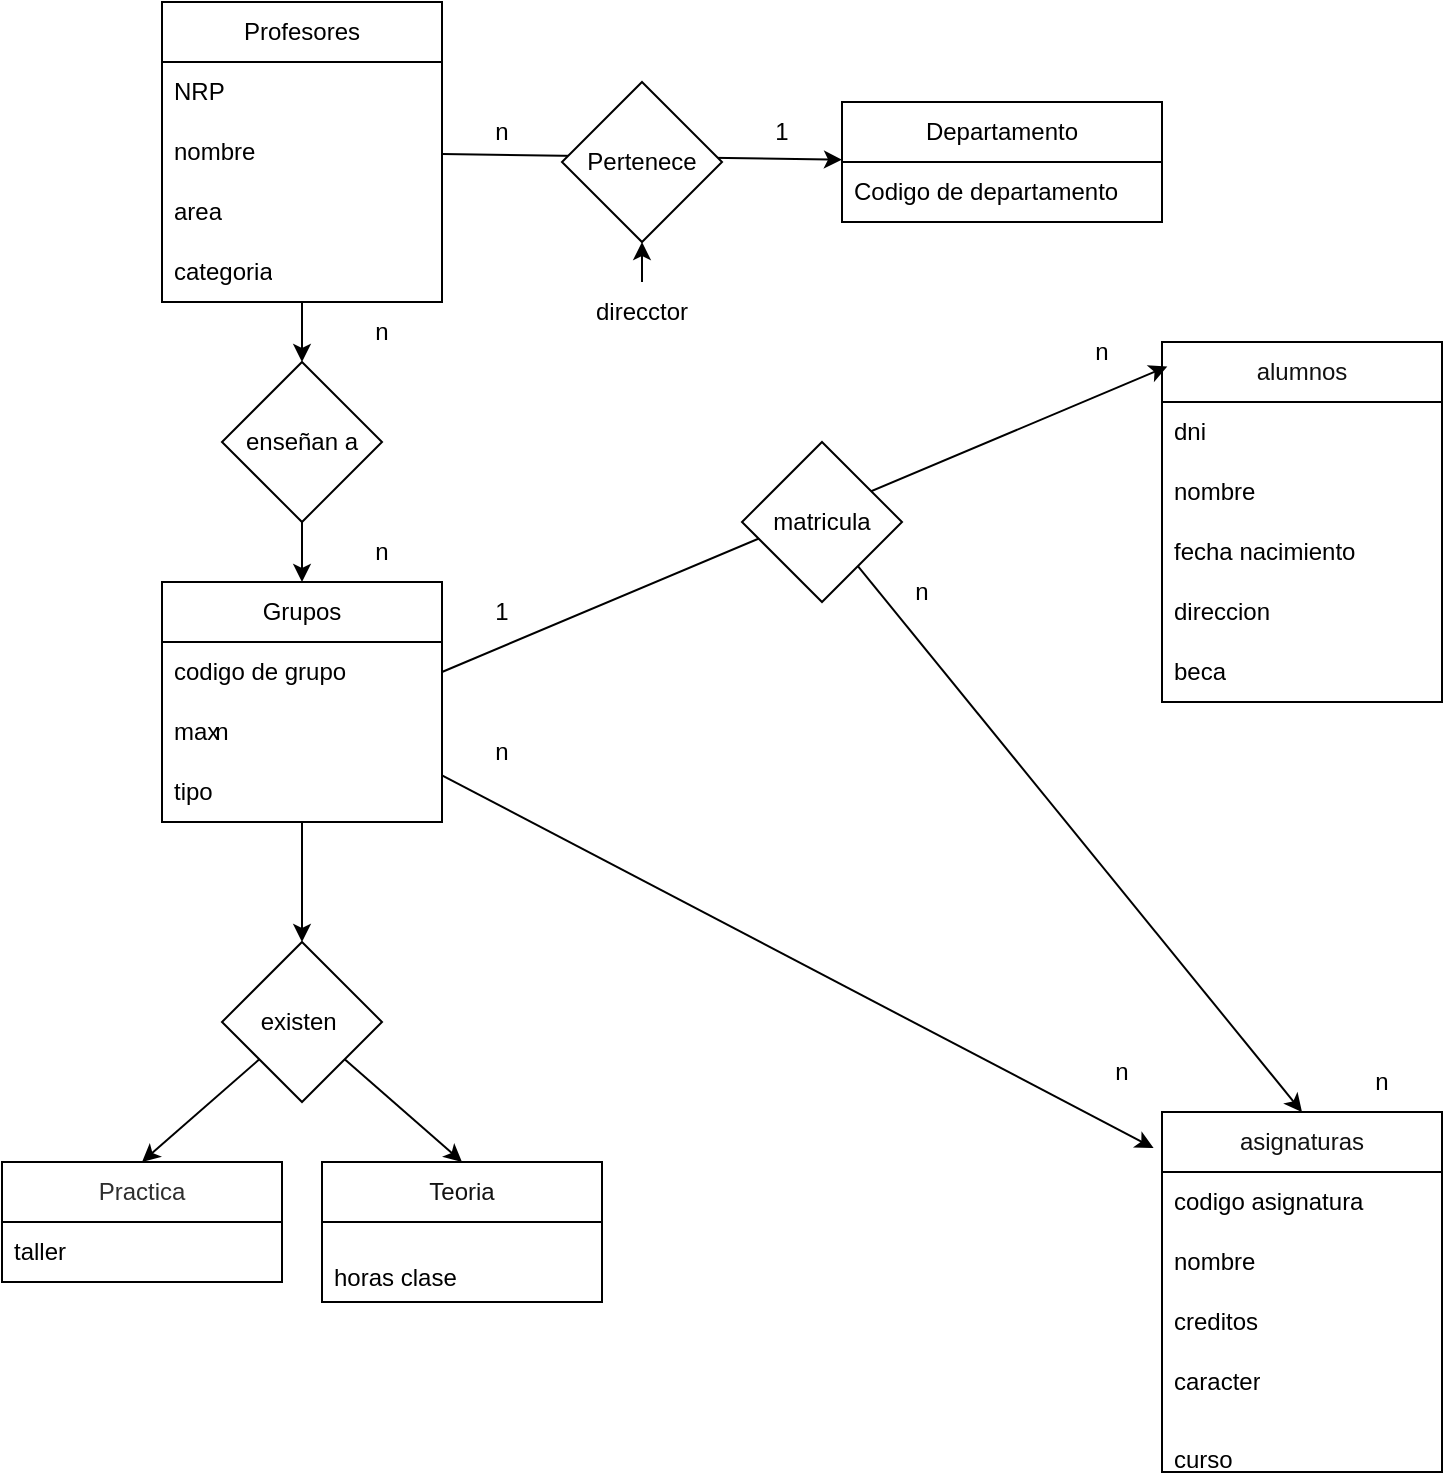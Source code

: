 <mxfile>
    <diagram id="9gbMqu-VR9pyEoC8TWno" name="Page-1">
        <mxGraphModel dx="897" dy="1027" grid="1" gridSize="10" guides="1" tooltips="1" connect="1" arrows="1" fold="1" page="1" pageScale="1" pageWidth="1100" pageHeight="850" math="0" shadow="0">
            <root>
                <mxCell id="0"/>
                <mxCell id="1" parent="0"/>
                <mxCell id="322" style="edgeStyle=none;html=1;" edge="1" parent="1" source="243" target="298">
                    <mxGeometry relative="1" as="geometry"/>
                </mxCell>
                <mxCell id="323" style="edgeStyle=none;html=1;entryX=0.5;entryY=0;entryDx=0;entryDy=0;" edge="1" parent="1" source="324" target="303">
                    <mxGeometry relative="1" as="geometry"/>
                </mxCell>
                <mxCell id="243" value="Profesores" style="swimlane;fontStyle=0;childLayout=stackLayout;horizontal=1;startSize=30;horizontalStack=0;resizeParent=1;resizeParentMax=0;resizeLast=0;collapsible=1;marginBottom=0;whiteSpace=wrap;html=1;" parent="1" vertex="1">
                    <mxGeometry x="90" y="80" width="140" height="150" as="geometry"/>
                </mxCell>
                <mxCell id="244" value="NRP" style="text;strokeColor=none;fillColor=none;align=left;verticalAlign=middle;spacingLeft=4;spacingRight=4;overflow=hidden;points=[[0,0.5],[1,0.5]];portConstraint=eastwest;rotatable=0;whiteSpace=wrap;html=1;" parent="243" vertex="1">
                    <mxGeometry y="30" width="140" height="30" as="geometry"/>
                </mxCell>
                <mxCell id="245" value="nombre" style="text;strokeColor=none;fillColor=none;align=left;verticalAlign=middle;spacingLeft=4;spacingRight=4;overflow=hidden;points=[[0,0.5],[1,0.5]];portConstraint=eastwest;rotatable=0;whiteSpace=wrap;html=1;" parent="243" vertex="1">
                    <mxGeometry y="60" width="140" height="30" as="geometry"/>
                </mxCell>
                <mxCell id="246" value="area" style="text;strokeColor=none;fillColor=none;align=left;verticalAlign=middle;spacingLeft=4;spacingRight=4;overflow=hidden;points=[[0,0.5],[1,0.5]];portConstraint=eastwest;rotatable=0;whiteSpace=wrap;html=1;" parent="243" vertex="1">
                    <mxGeometry y="90" width="140" height="30" as="geometry"/>
                </mxCell>
                <mxCell id="247" value="categoria" style="text;strokeColor=none;fillColor=none;align=left;verticalAlign=middle;spacingLeft=4;spacingRight=4;overflow=hidden;points=[[0,0.5],[1,0.5]];portConstraint=eastwest;rotatable=0;whiteSpace=wrap;html=1;" parent="243" vertex="1">
                    <mxGeometry y="120" width="140" height="30" as="geometry"/>
                </mxCell>
                <mxCell id="298" value="Departamento" style="swimlane;fontStyle=0;childLayout=stackLayout;horizontal=1;startSize=30;horizontalStack=0;resizeParent=1;resizeParentMax=0;resizeLast=0;collapsible=1;marginBottom=0;whiteSpace=wrap;html=1;" vertex="1" parent="1">
                    <mxGeometry x="430" y="130" width="160" height="60" as="geometry"/>
                </mxCell>
                <mxCell id="299" value="Codigo de departamento" style="text;strokeColor=none;fillColor=none;align=left;verticalAlign=middle;spacingLeft=4;spacingRight=4;overflow=hidden;points=[[0,0.5],[1,0.5]];portConstraint=eastwest;rotatable=0;whiteSpace=wrap;html=1;" vertex="1" parent="298">
                    <mxGeometry y="30" width="160" height="30" as="geometry"/>
                </mxCell>
                <mxCell id="328" style="edgeStyle=none;html=1;" edge="1" parent="1" source="303" target="325">
                    <mxGeometry relative="1" as="geometry"/>
                </mxCell>
                <mxCell id="303" value="Grupos" style="swimlane;fontStyle=0;childLayout=stackLayout;horizontal=1;startSize=30;horizontalStack=0;resizeParent=1;resizeParentMax=0;resizeLast=0;collapsible=1;marginBottom=0;whiteSpace=wrap;html=1;" vertex="1" parent="1">
                    <mxGeometry x="90" y="370" width="140" height="120" as="geometry"/>
                </mxCell>
                <mxCell id="370" value="codigo de grupo" style="text;strokeColor=none;fillColor=none;align=left;verticalAlign=middle;spacingLeft=4;spacingRight=4;overflow=hidden;points=[[0,0.5],[1,0.5]];portConstraint=eastwest;rotatable=0;whiteSpace=wrap;html=1;" vertex="1" parent="303">
                    <mxGeometry y="30" width="140" height="30" as="geometry"/>
                </mxCell>
                <mxCell id="304" value="max" style="text;strokeColor=none;fillColor=none;align=left;verticalAlign=middle;spacingLeft=4;spacingRight=4;overflow=hidden;points=[[0,0.5],[1,0.5]];portConstraint=eastwest;rotatable=0;whiteSpace=wrap;html=1;" vertex="1" parent="303">
                    <mxGeometry y="60" width="140" height="30" as="geometry"/>
                </mxCell>
                <mxCell id="371" value="tipo" style="text;strokeColor=none;fillColor=none;align=left;verticalAlign=middle;spacingLeft=4;spacingRight=4;overflow=hidden;points=[[0,0.5],[1,0.5]];portConstraint=eastwest;rotatable=0;whiteSpace=wrap;html=1;" vertex="1" parent="303">
                    <mxGeometry y="90" width="140" height="30" as="geometry"/>
                </mxCell>
                <mxCell id="308" value="&lt;font color=&quot;#121212&quot;&gt;asignaturas&lt;/font&gt;" style="swimlane;fontStyle=0;childLayout=stackLayout;horizontal=1;startSize=30;horizontalStack=0;resizeParent=1;resizeParentMax=0;resizeLast=0;collapsible=1;marginBottom=0;whiteSpace=wrap;html=1;" vertex="1" parent="1">
                    <mxGeometry x="590" y="635" width="140" height="180" as="geometry"/>
                </mxCell>
                <mxCell id="309" value="codigo asignatura" style="text;strokeColor=none;fillColor=none;align=left;verticalAlign=middle;spacingLeft=4;spacingRight=4;overflow=hidden;points=[[0,0.5],[1,0.5]];portConstraint=eastwest;rotatable=0;whiteSpace=wrap;html=1;" vertex="1" parent="308">
                    <mxGeometry y="30" width="140" height="30" as="geometry"/>
                </mxCell>
                <mxCell id="310" value="nombre" style="text;strokeColor=none;fillColor=none;align=left;verticalAlign=middle;spacingLeft=4;spacingRight=4;overflow=hidden;points=[[0,0.5],[1,0.5]];portConstraint=eastwest;rotatable=0;whiteSpace=wrap;html=1;" vertex="1" parent="308">
                    <mxGeometry y="60" width="140" height="30" as="geometry"/>
                </mxCell>
                <mxCell id="312" value="creditos" style="text;strokeColor=none;fillColor=none;align=left;verticalAlign=middle;spacingLeft=4;spacingRight=4;overflow=hidden;points=[[0,0.5],[1,0.5]];portConstraint=eastwest;rotatable=0;whiteSpace=wrap;html=1;" vertex="1" parent="308">
                    <mxGeometry y="90" width="140" height="30" as="geometry"/>
                </mxCell>
                <mxCell id="311" value="caracter" style="text;strokeColor=none;fillColor=none;align=left;verticalAlign=middle;spacingLeft=4;spacingRight=4;overflow=hidden;points=[[0,0.5],[1,0.5]];portConstraint=eastwest;rotatable=0;whiteSpace=wrap;html=1;" vertex="1" parent="308">
                    <mxGeometry y="120" width="140" height="30" as="geometry"/>
                </mxCell>
                <mxCell id="313" value="&lt;br&gt;&lt;div&gt;curso&lt;/div&gt;" style="text;strokeColor=none;fillColor=none;align=left;verticalAlign=middle;spacingLeft=4;spacingRight=4;overflow=hidden;points=[[0,0.5],[1,0.5]];portConstraint=eastwest;rotatable=0;whiteSpace=wrap;html=1;" vertex="1" parent="308">
                    <mxGeometry y="150" width="140" height="30" as="geometry"/>
                </mxCell>
                <mxCell id="314" value="&lt;font color=&quot;#121212&quot;&gt;alumnos&lt;/font&gt;" style="swimlane;fontStyle=0;childLayout=stackLayout;horizontal=1;startSize=30;horizontalStack=0;resizeParent=1;resizeParentMax=0;resizeLast=0;collapsible=1;marginBottom=0;whiteSpace=wrap;html=1;" vertex="1" parent="1">
                    <mxGeometry x="590" y="250" width="140" height="180" as="geometry"/>
                </mxCell>
                <mxCell id="315" value="dni" style="text;strokeColor=none;fillColor=none;align=left;verticalAlign=middle;spacingLeft=4;spacingRight=4;overflow=hidden;points=[[0,0.5],[1,0.5]];portConstraint=eastwest;rotatable=0;whiteSpace=wrap;html=1;" vertex="1" parent="314">
                    <mxGeometry y="30" width="140" height="30" as="geometry"/>
                </mxCell>
                <mxCell id="316" value="nombre" style="text;strokeColor=none;fillColor=none;align=left;verticalAlign=middle;spacingLeft=4;spacingRight=4;overflow=hidden;points=[[0,0.5],[1,0.5]];portConstraint=eastwest;rotatable=0;whiteSpace=wrap;html=1;" vertex="1" parent="314">
                    <mxGeometry y="60" width="140" height="30" as="geometry"/>
                </mxCell>
                <mxCell id="317" value="fecha nacimiento" style="text;strokeColor=none;fillColor=none;align=left;verticalAlign=middle;spacingLeft=4;spacingRight=4;overflow=hidden;points=[[0,0.5],[1,0.5]];portConstraint=eastwest;rotatable=0;whiteSpace=wrap;html=1;" vertex="1" parent="314">
                    <mxGeometry y="90" width="140" height="30" as="geometry"/>
                </mxCell>
                <mxCell id="320" value="direccion" style="text;strokeColor=none;fillColor=none;align=left;verticalAlign=middle;spacingLeft=4;spacingRight=4;overflow=hidden;points=[[0,0.5],[1,0.5]];portConstraint=eastwest;rotatable=0;whiteSpace=wrap;html=1;" vertex="1" parent="314">
                    <mxGeometry y="120" width="140" height="30" as="geometry"/>
                </mxCell>
                <mxCell id="318" value="beca" style="text;strokeColor=none;fillColor=none;align=left;verticalAlign=middle;spacingLeft=4;spacingRight=4;overflow=hidden;points=[[0,0.5],[1,0.5]];portConstraint=eastwest;rotatable=0;whiteSpace=wrap;html=1;" vertex="1" parent="314">
                    <mxGeometry y="150" width="140" height="30" as="geometry"/>
                </mxCell>
                <mxCell id="321" value="Pertenece" style="rhombus;whiteSpace=wrap;html=1;" vertex="1" parent="1">
                    <mxGeometry x="290" y="120" width="80" height="80" as="geometry"/>
                </mxCell>
                <mxCell id="329" style="edgeStyle=none;html=1;entryX=0.5;entryY=0;entryDx=0;entryDy=0;" edge="1" parent="1" source="325" target="332">
                    <mxGeometry relative="1" as="geometry">
                        <mxPoint x="88.0" y="660" as="targetPoint"/>
                    </mxGeometry>
                </mxCell>
                <mxCell id="330" style="edgeStyle=none;html=1;entryX=0.5;entryY=0;entryDx=0;entryDy=0;" edge="1" parent="1" source="325" target="338">
                    <mxGeometry relative="1" as="geometry">
                        <mxPoint x="179" y="660" as="targetPoint"/>
                    </mxGeometry>
                </mxCell>
                <mxCell id="325" value="existen&amp;nbsp;" style="rhombus;whiteSpace=wrap;html=1;" vertex="1" parent="1">
                    <mxGeometry x="120" y="550" width="80" height="80" as="geometry"/>
                </mxCell>
                <mxCell id="332" value="&lt;font color=&quot;#2e2e2e&quot;&gt;Practica&lt;/font&gt;" style="swimlane;fontStyle=0;childLayout=stackLayout;horizontal=1;startSize=30;horizontalStack=0;resizeParent=1;resizeParentMax=0;resizeLast=0;collapsible=1;marginBottom=0;whiteSpace=wrap;html=1;" vertex="1" parent="1">
                    <mxGeometry x="10" y="660" width="140" height="60" as="geometry"/>
                </mxCell>
                <mxCell id="333" value="taller" style="text;strokeColor=none;fillColor=none;align=left;verticalAlign=middle;spacingLeft=4;spacingRight=4;overflow=hidden;points=[[0,0.5],[1,0.5]];portConstraint=eastwest;rotatable=0;whiteSpace=wrap;html=1;" vertex="1" parent="332">
                    <mxGeometry y="30" width="140" height="30" as="geometry"/>
                </mxCell>
                <mxCell id="338" value="&lt;font color=&quot;#121212&quot;&gt;Teoria&lt;/font&gt;" style="swimlane;fontStyle=0;childLayout=stackLayout;horizontal=1;startSize=30;horizontalStack=0;resizeParent=1;resizeParentMax=0;resizeLast=0;collapsible=1;marginBottom=0;whiteSpace=wrap;html=1;" vertex="1" parent="1">
                    <mxGeometry x="170" y="660" width="140" height="70" as="geometry"/>
                </mxCell>
                <mxCell id="339" value="&lt;div&gt;&lt;br&gt;&lt;/div&gt;&lt;div&gt;horas clase&lt;/div&gt;" style="text;strokeColor=none;fillColor=none;align=left;verticalAlign=middle;spacingLeft=4;spacingRight=4;overflow=hidden;points=[[0,0.5],[1,0.5]];portConstraint=eastwest;rotatable=0;whiteSpace=wrap;html=1;" vertex="1" parent="338">
                    <mxGeometry y="30" width="140" height="40" as="geometry"/>
                </mxCell>
                <mxCell id="351" value="" style="edgeStyle=none;html=1;entryX=0.5;entryY=0;entryDx=0;entryDy=0;" edge="1" parent="1" source="243" target="324">
                    <mxGeometry relative="1" as="geometry">
                        <mxPoint x="160" y="230" as="sourcePoint"/>
                        <mxPoint x="160" y="370" as="targetPoint"/>
                    </mxGeometry>
                </mxCell>
                <mxCell id="324" value="enseñan a" style="rhombus;whiteSpace=wrap;html=1;" vertex="1" parent="1">
                    <mxGeometry x="120" y="260" width="80" height="80" as="geometry"/>
                </mxCell>
                <mxCell id="353" style="edgeStyle=none;html=1;" edge="1" parent="1" source="352" target="321">
                    <mxGeometry relative="1" as="geometry"/>
                </mxCell>
                <mxCell id="352" value="direcctor" style="text;html=1;align=center;verticalAlign=middle;whiteSpace=wrap;rounded=0;" vertex="1" parent="1">
                    <mxGeometry x="300" y="220" width="60" height="30" as="geometry"/>
                </mxCell>
                <mxCell id="354" value="1" style="text;html=1;align=center;verticalAlign=middle;whiteSpace=wrap;rounded=0;" vertex="1" parent="1">
                    <mxGeometry x="370" y="130" width="60" height="30" as="geometry"/>
                </mxCell>
                <mxCell id="355" value="n" style="text;html=1;align=center;verticalAlign=middle;whiteSpace=wrap;rounded=0;" vertex="1" parent="1">
                    <mxGeometry x="230" y="130" width="60" height="30" as="geometry"/>
                </mxCell>
                <mxCell id="356" value="n" style="text;html=1;align=center;verticalAlign=middle;whiteSpace=wrap;rounded=0;" vertex="1" parent="1">
                    <mxGeometry x="170" y="230" width="60" height="30" as="geometry"/>
                </mxCell>
                <mxCell id="357" value="n" style="text;html=1;align=center;verticalAlign=middle;whiteSpace=wrap;rounded=0;" vertex="1" parent="1">
                    <mxGeometry x="170" y="340" width="60" height="30" as="geometry"/>
                </mxCell>
                <mxCell id="363" value="n" style="text;html=1;align=center;verticalAlign=middle;whiteSpace=wrap;rounded=0;" vertex="1" parent="1">
                    <mxGeometry x="90" y="430" width="60" height="30" as="geometry"/>
                </mxCell>
                <mxCell id="368" value="n" style="text;html=1;align=center;verticalAlign=middle;whiteSpace=wrap;rounded=0;" vertex="1" parent="1">
                    <mxGeometry x="440" y="360" width="60" height="30" as="geometry"/>
                </mxCell>
                <mxCell id="369" value="n" style="text;html=1;align=center;verticalAlign=middle;whiteSpace=wrap;rounded=0;" vertex="1" parent="1">
                    <mxGeometry x="670" y="605" width="60" height="30" as="geometry"/>
                </mxCell>
                <mxCell id="372" style="edgeStyle=none;html=1;entryX=0.019;entryY=0.068;entryDx=0;entryDy=0;entryPerimeter=0;exitX=1;exitY=0.5;exitDx=0;exitDy=0;" edge="1" parent="1" source="370" target="314">
                    <mxGeometry relative="1" as="geometry"/>
                </mxCell>
                <mxCell id="373" style="edgeStyle=none;html=1;entryX=-0.03;entryY=0.1;entryDx=0;entryDy=0;entryPerimeter=0;" edge="1" parent="1" source="303" target="308">
                    <mxGeometry relative="1" as="geometry"/>
                </mxCell>
                <mxCell id="374" value="n" style="text;html=1;align=center;verticalAlign=middle;whiteSpace=wrap;rounded=0;" vertex="1" parent="1">
                    <mxGeometry x="540" y="600" width="60" height="30" as="geometry"/>
                </mxCell>
                <mxCell id="375" value="n" style="text;html=1;align=center;verticalAlign=middle;whiteSpace=wrap;rounded=0;" vertex="1" parent="1">
                    <mxGeometry x="230" y="440" width="60" height="30" as="geometry"/>
                </mxCell>
                <mxCell id="376" value="1" style="text;html=1;align=center;verticalAlign=middle;whiteSpace=wrap;rounded=0;" vertex="1" parent="1">
                    <mxGeometry x="230" y="370" width="60" height="30" as="geometry"/>
                </mxCell>
                <mxCell id="377" value="n" style="text;html=1;align=center;verticalAlign=middle;whiteSpace=wrap;rounded=0;" vertex="1" parent="1">
                    <mxGeometry x="530" y="240" width="60" height="30" as="geometry"/>
                </mxCell>
                <mxCell id="379" style="edgeStyle=none;html=1;entryX=0.5;entryY=0;entryDx=0;entryDy=0;" edge="1" parent="1" source="378" target="308">
                    <mxGeometry relative="1" as="geometry"/>
                </mxCell>
                <mxCell id="378" value="matricula" style="rhombus;whiteSpace=wrap;html=1;" vertex="1" parent="1">
                    <mxGeometry x="380" y="300" width="80" height="80" as="geometry"/>
                </mxCell>
            </root>
        </mxGraphModel>
    </diagram>
</mxfile>
